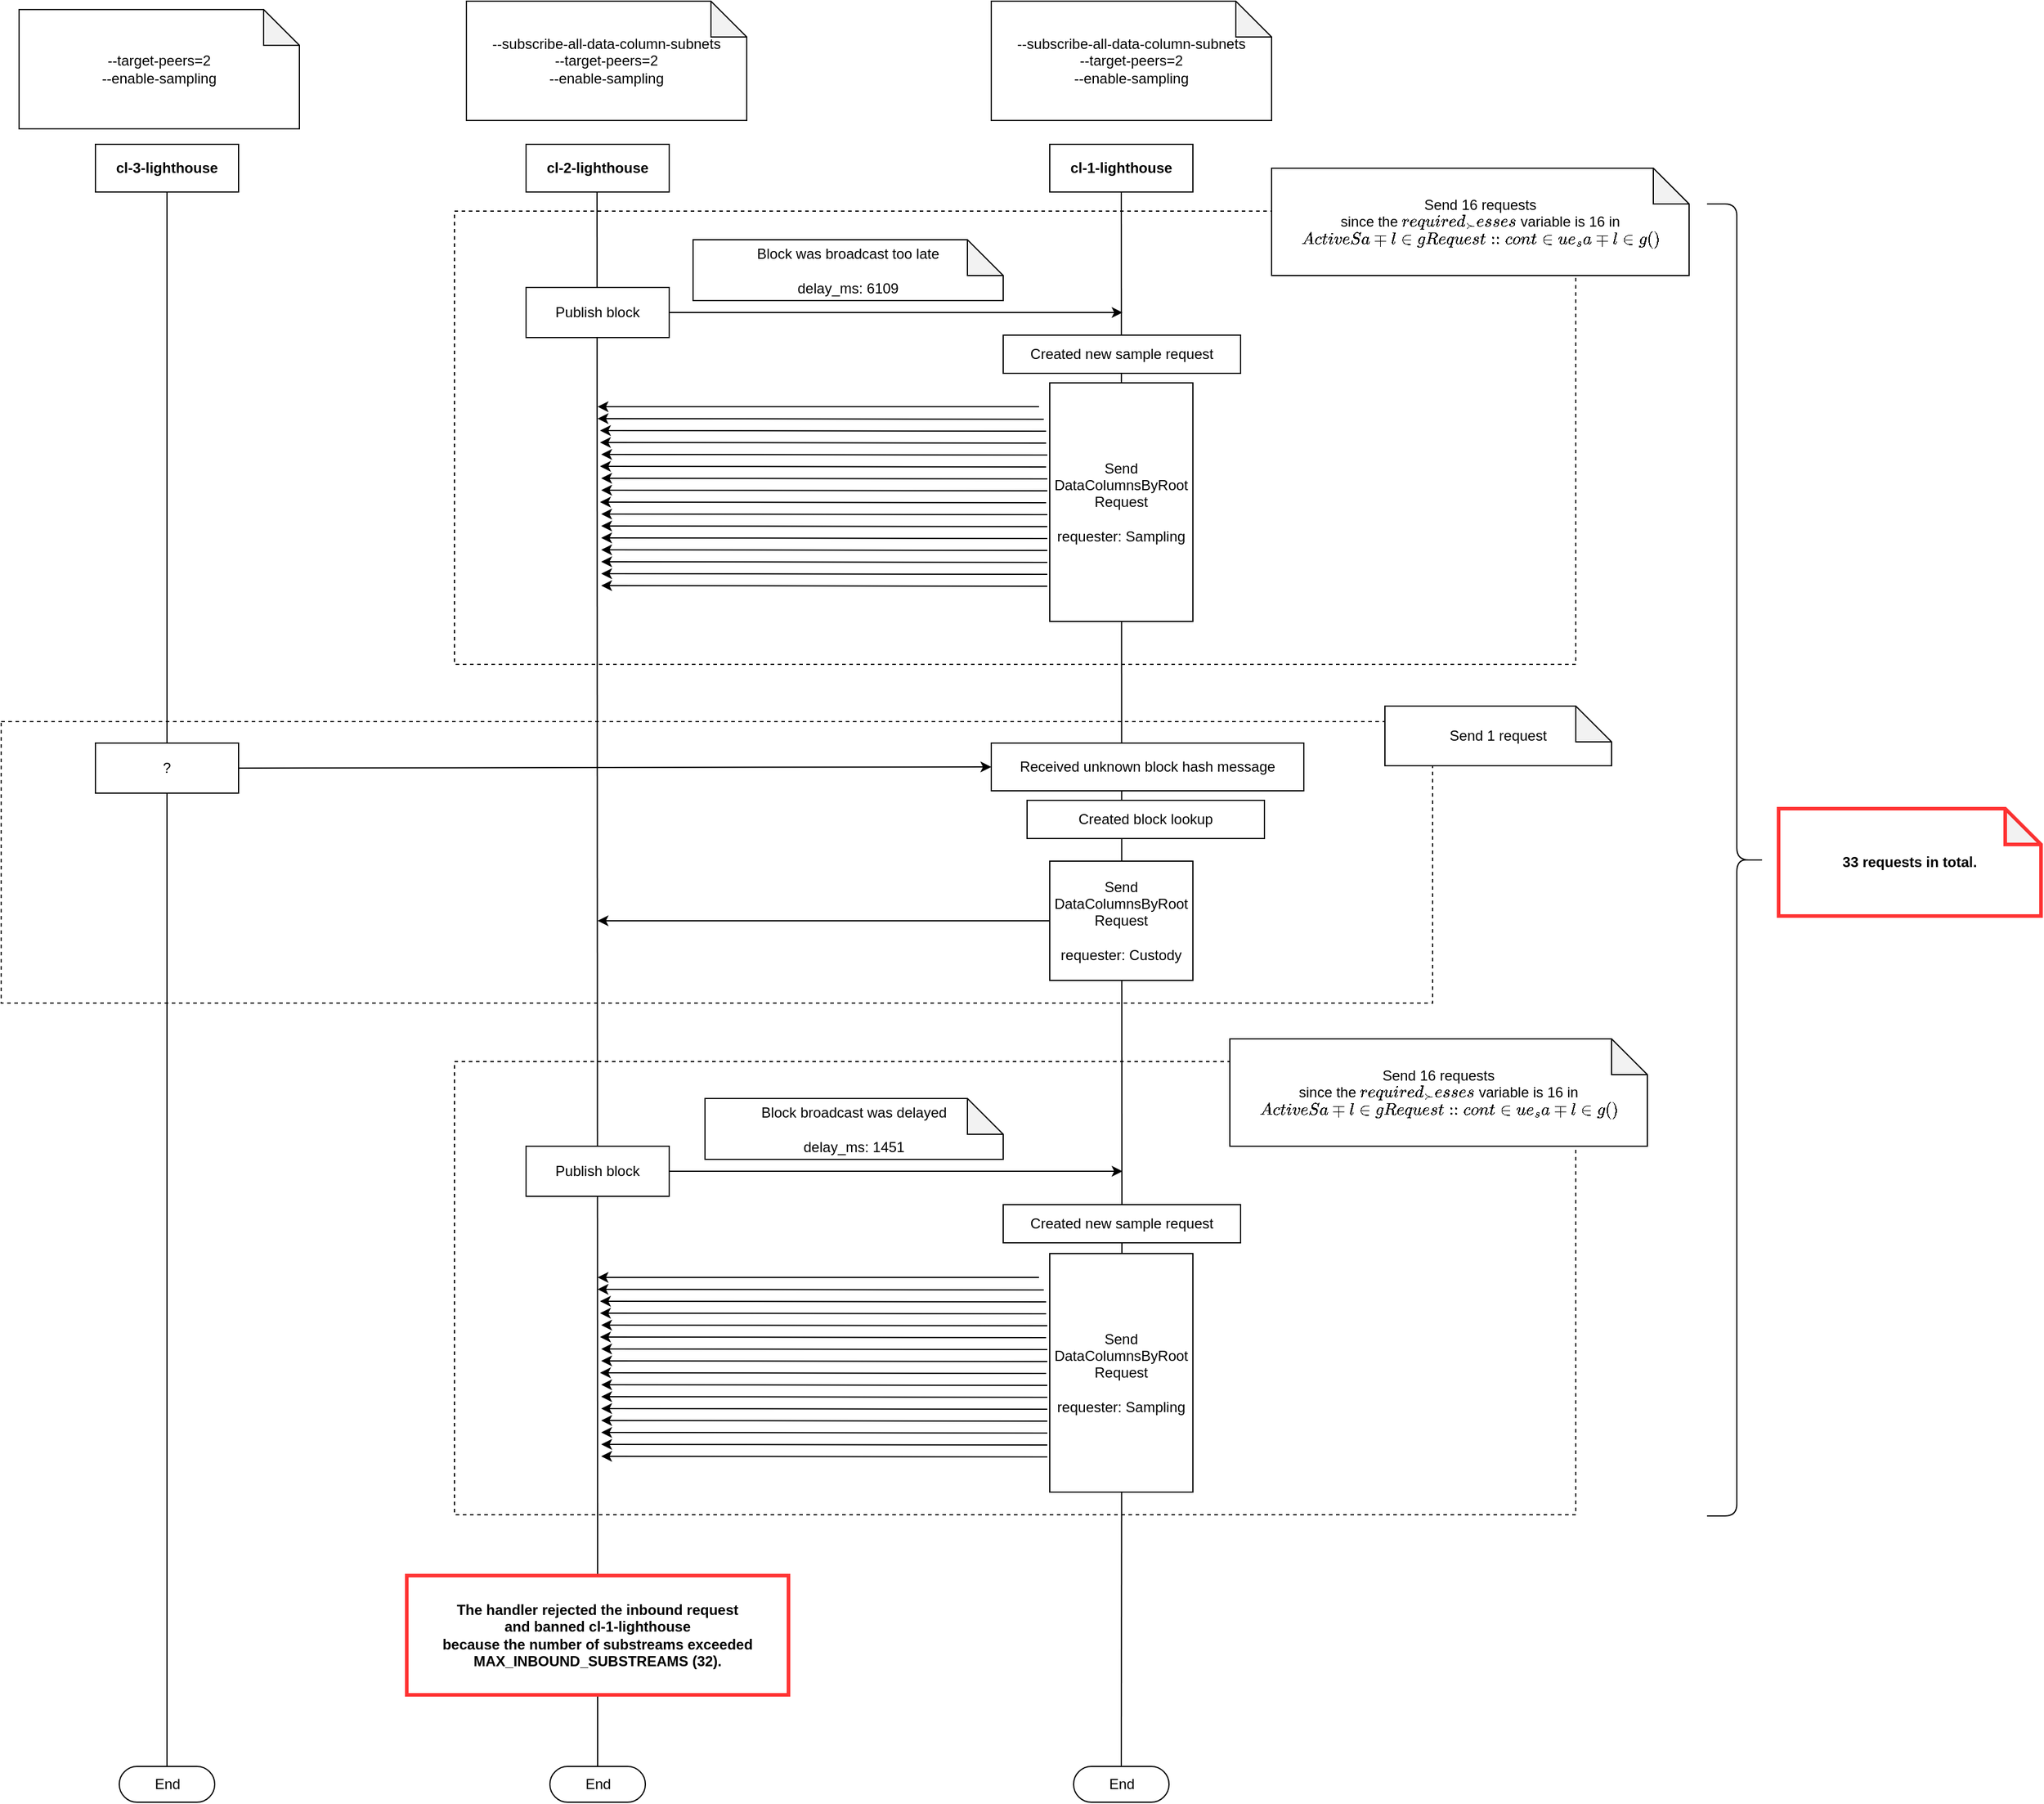 <mxfile>
    <diagram id="T8pmpTCMuDaPm9wjzUCa" name="Page-1">
        <mxGraphModel dx="2443" dy="1612" grid="0" gridSize="10" guides="1" tooltips="1" connect="1" arrows="1" fold="1" page="0" pageScale="1" pageWidth="827" pageHeight="1169" background="none" math="0" shadow="0">
            <root>
                <mxCell id="0"/>
                <mxCell id="1" parent="0"/>
                <mxCell id="287" value="" style="rounded=0;whiteSpace=wrap;html=1;dashed=1;fillColor=none;" vertex="1" parent="1">
                    <mxGeometry x="40" y="764" width="1200" height="236" as="geometry"/>
                </mxCell>
                <mxCell id="286" value="" style="rounded=0;whiteSpace=wrap;html=1;dashed=1;fillColor=none;" vertex="1" parent="1">
                    <mxGeometry x="420" y="1049" width="940" height="380" as="geometry"/>
                </mxCell>
                <mxCell id="284" value="" style="rounded=0;whiteSpace=wrap;html=1;dashed=1;fillColor=none;" vertex="1" parent="1">
                    <mxGeometry x="420" y="336" width="940" height="380" as="geometry"/>
                </mxCell>
                <mxCell id="147" value="cl-1-lighthouse" style="rounded=0;whiteSpace=wrap;html=1;fontStyle=1" parent="1" vertex="1">
                    <mxGeometry x="919" y="280" width="120" height="40" as="geometry"/>
                </mxCell>
                <mxCell id="148" value="cl-2-lighthouse" style="rounded=0;whiteSpace=wrap;html=1;fontStyle=1" parent="1" vertex="1">
                    <mxGeometry x="480" y="280" width="120" height="40" as="geometry"/>
                </mxCell>
                <mxCell id="149" value="" style="endArrow=none;html=1;entryX=0.5;entryY=1;entryDx=0;entryDy=0;exitX=0.5;exitY=0.5;exitDx=0;exitDy=-15;exitPerimeter=0;startArrow=none;" parent="1" source="290" target="147" edge="1">
                    <mxGeometry width="50" height="50" relative="1" as="geometry">
                        <mxPoint x="992.5" y="710" as="sourcePoint"/>
                        <mxPoint x="1042.5" y="420" as="targetPoint"/>
                    </mxGeometry>
                </mxCell>
                <mxCell id="150" value="" style="endArrow=none;html=1;entryX=0.5;entryY=1;entryDx=0;entryDy=0;exitX=0.5;exitY=0.5;exitDx=0;exitDy=-15;exitPerimeter=0;startArrow=none;" parent="1" source="280" edge="1">
                    <mxGeometry width="50" height="50" relative="1" as="geometry">
                        <mxPoint x="540" y="720" as="sourcePoint"/>
                        <mxPoint x="539.5" y="320" as="targetPoint"/>
                    </mxGeometry>
                </mxCell>
                <mxCell id="172" value="--subscribe-all-data-column-subnets&lt;br&gt;--target-peers=2&lt;br&gt;--enable-sampling" style="shape=note;whiteSpace=wrap;html=1;backgroundOutline=1;darkOpacity=0.05;" parent="1" vertex="1">
                    <mxGeometry x="870" y="160" width="235" height="100" as="geometry"/>
                </mxCell>
                <mxCell id="192" value="End" style="html=1;dashed=0;whitespace=wrap;shape=mxgraph.dfd.start" parent="1" vertex="1">
                    <mxGeometry x="939" y="1640" width="80" height="30" as="geometry"/>
                </mxCell>
                <mxCell id="193" value="End" style="html=1;dashed=0;whitespace=wrap;shape=mxgraph.dfd.start" parent="1" vertex="1">
                    <mxGeometry x="500" y="1640" width="80" height="30" as="geometry"/>
                </mxCell>
                <mxCell id="198" value="--subscribe-all-data-column-subnets&lt;br&gt;--target-peers=2&lt;br&gt;--enable-sampling" style="shape=note;whiteSpace=wrap;html=1;backgroundOutline=1;darkOpacity=0.05;" parent="1" vertex="1">
                    <mxGeometry x="430" y="160" width="235" height="100" as="geometry"/>
                </mxCell>
                <mxCell id="210" value="cl-3-lighthouse" style="rounded=0;whiteSpace=wrap;html=1;fontStyle=1" vertex="1" parent="1">
                    <mxGeometry x="119" y="280" width="120" height="40" as="geometry"/>
                </mxCell>
                <mxCell id="211" value="--target-peers=2&lt;br&gt;--enable-sampling" style="shape=note;whiteSpace=wrap;html=1;backgroundOutline=1;darkOpacity=0.05;" vertex="1" parent="1">
                    <mxGeometry x="55" y="167" width="235" height="100" as="geometry"/>
                </mxCell>
                <mxCell id="212" value="Publish block" style="rounded=0;whiteSpace=wrap;html=1;fontStyle=0" vertex="1" parent="1">
                    <mxGeometry x="480" y="400" width="120" height="42" as="geometry"/>
                </mxCell>
                <mxCell id="213" value="" style="endArrow=classic;html=1;exitX=1;exitY=0.5;exitDx=0;exitDy=0;" edge="1" parent="1" source="212">
                    <mxGeometry width="50" height="50" relative="1" as="geometry">
                        <mxPoint x="680" y="510" as="sourcePoint"/>
                        <mxPoint x="980" y="421" as="targetPoint"/>
                    </mxGeometry>
                </mxCell>
                <mxCell id="214" value="Block was broadcast too late&lt;br&gt;&lt;br&gt;delay_ms: 6109" style="shape=note;whiteSpace=wrap;html=1;backgroundOutline=1;darkOpacity=0.05;" vertex="1" parent="1">
                    <mxGeometry x="620" y="360" width="260" height="51" as="geometry"/>
                </mxCell>
                <mxCell id="215" value="Send DataColumnsByRoot Request&lt;br&gt;&lt;br&gt;requester: Sampling" style="rounded=0;whiteSpace=wrap;html=1;fontStyle=0" vertex="1" parent="1">
                    <mxGeometry x="919" y="480" width="120" height="200" as="geometry"/>
                </mxCell>
                <mxCell id="216" value="" style="endArrow=classic;html=1;" edge="1" parent="1">
                    <mxGeometry width="50" height="50" relative="1" as="geometry">
                        <mxPoint x="910" y="500" as="sourcePoint"/>
                        <mxPoint x="540" y="500" as="targetPoint"/>
                    </mxGeometry>
                </mxCell>
                <mxCell id="217" value="" style="endArrow=classic;html=1;exitX=-0.042;exitY=0.128;exitDx=0;exitDy=0;exitPerimeter=0;" edge="1" parent="1">
                    <mxGeometry width="50" height="50" relative="1" as="geometry">
                        <mxPoint x="913.96" y="510.48" as="sourcePoint"/>
                        <mxPoint x="540" y="510" as="targetPoint"/>
                    </mxGeometry>
                </mxCell>
                <mxCell id="218" value="" style="endArrow=classic;html=1;exitX=-0.042;exitY=0.128;exitDx=0;exitDy=0;exitPerimeter=0;" edge="1" parent="1">
                    <mxGeometry width="50" height="50" relative="1" as="geometry">
                        <mxPoint x="915.96" y="520.48" as="sourcePoint"/>
                        <mxPoint x="542" y="520" as="targetPoint"/>
                    </mxGeometry>
                </mxCell>
                <mxCell id="219" value="" style="endArrow=classic;html=1;exitX=-0.042;exitY=0.128;exitDx=0;exitDy=0;exitPerimeter=0;" edge="1" parent="1">
                    <mxGeometry width="50" height="50" relative="1" as="geometry">
                        <mxPoint x="915.96" y="530.48" as="sourcePoint"/>
                        <mxPoint x="542" y="530" as="targetPoint"/>
                    </mxGeometry>
                </mxCell>
                <mxCell id="220" value="" style="endArrow=classic;html=1;exitX=-0.042;exitY=0.128;exitDx=0;exitDy=0;exitPerimeter=0;" edge="1" parent="1">
                    <mxGeometry width="50" height="50" relative="1" as="geometry">
                        <mxPoint x="916.96" y="540.48" as="sourcePoint"/>
                        <mxPoint x="543" y="540" as="targetPoint"/>
                    </mxGeometry>
                </mxCell>
                <mxCell id="221" value="" style="endArrow=classic;html=1;exitX=-0.042;exitY=0.128;exitDx=0;exitDy=0;exitPerimeter=0;" edge="1" parent="1">
                    <mxGeometry width="50" height="50" relative="1" as="geometry">
                        <mxPoint x="915.96" y="550.48" as="sourcePoint"/>
                        <mxPoint x="542" y="550" as="targetPoint"/>
                    </mxGeometry>
                </mxCell>
                <mxCell id="222" value="" style="endArrow=classic;html=1;exitX=-0.042;exitY=0.128;exitDx=0;exitDy=0;exitPerimeter=0;" edge="1" parent="1">
                    <mxGeometry width="50" height="50" relative="1" as="geometry">
                        <mxPoint x="916.96" y="560.48" as="sourcePoint"/>
                        <mxPoint x="543" y="560" as="targetPoint"/>
                    </mxGeometry>
                </mxCell>
                <mxCell id="223" value="" style="endArrow=classic;html=1;exitX=-0.042;exitY=0.128;exitDx=0;exitDy=0;exitPerimeter=0;" edge="1" parent="1">
                    <mxGeometry width="50" height="50" relative="1" as="geometry">
                        <mxPoint x="916.96" y="570.48" as="sourcePoint"/>
                        <mxPoint x="543" y="570" as="targetPoint"/>
                    </mxGeometry>
                </mxCell>
                <mxCell id="224" value="" style="endArrow=classic;html=1;exitX=-0.042;exitY=0.128;exitDx=0;exitDy=0;exitPerimeter=0;" edge="1" parent="1">
                    <mxGeometry width="50" height="50" relative="1" as="geometry">
                        <mxPoint x="915.96" y="580.48" as="sourcePoint"/>
                        <mxPoint x="542" y="580" as="targetPoint"/>
                    </mxGeometry>
                </mxCell>
                <mxCell id="225" value="" style="endArrow=classic;html=1;exitX=-0.042;exitY=0.128;exitDx=0;exitDy=0;exitPerimeter=0;" edge="1" parent="1">
                    <mxGeometry width="50" height="50" relative="1" as="geometry">
                        <mxPoint x="916.96" y="590.48" as="sourcePoint"/>
                        <mxPoint x="543" y="590" as="targetPoint"/>
                    </mxGeometry>
                </mxCell>
                <mxCell id="226" value="" style="endArrow=classic;html=1;exitX=-0.042;exitY=0.128;exitDx=0;exitDy=0;exitPerimeter=0;" edge="1" parent="1">
                    <mxGeometry width="50" height="50" relative="1" as="geometry">
                        <mxPoint x="916.96" y="600.48" as="sourcePoint"/>
                        <mxPoint x="543" y="600" as="targetPoint"/>
                    </mxGeometry>
                </mxCell>
                <mxCell id="227" value="" style="endArrow=classic;html=1;exitX=-0.042;exitY=0.128;exitDx=0;exitDy=0;exitPerimeter=0;" edge="1" parent="1">
                    <mxGeometry width="50" height="50" relative="1" as="geometry">
                        <mxPoint x="916.96" y="610.48" as="sourcePoint"/>
                        <mxPoint x="543" y="610" as="targetPoint"/>
                    </mxGeometry>
                </mxCell>
                <mxCell id="228" value="" style="endArrow=classic;html=1;exitX=-0.042;exitY=0.128;exitDx=0;exitDy=0;exitPerimeter=0;" edge="1" parent="1">
                    <mxGeometry width="50" height="50" relative="1" as="geometry">
                        <mxPoint x="916.96" y="620.48" as="sourcePoint"/>
                        <mxPoint x="543" y="620" as="targetPoint"/>
                    </mxGeometry>
                </mxCell>
                <mxCell id="229" value="" style="endArrow=classic;html=1;exitX=-0.042;exitY=0.128;exitDx=0;exitDy=0;exitPerimeter=0;" edge="1" parent="1">
                    <mxGeometry width="50" height="50" relative="1" as="geometry">
                        <mxPoint x="916.96" y="630.48" as="sourcePoint"/>
                        <mxPoint x="543" y="630" as="targetPoint"/>
                    </mxGeometry>
                </mxCell>
                <mxCell id="230" value="" style="endArrow=classic;html=1;exitX=-0.042;exitY=0.128;exitDx=0;exitDy=0;exitPerimeter=0;" edge="1" parent="1">
                    <mxGeometry width="50" height="50" relative="1" as="geometry">
                        <mxPoint x="916.96" y="640.48" as="sourcePoint"/>
                        <mxPoint x="543" y="640" as="targetPoint"/>
                    </mxGeometry>
                </mxCell>
                <mxCell id="231" value="" style="endArrow=classic;html=1;exitX=-0.042;exitY=0.128;exitDx=0;exitDy=0;exitPerimeter=0;" edge="1" parent="1">
                    <mxGeometry width="50" height="50" relative="1" as="geometry">
                        <mxPoint x="916.96" y="650.48" as="sourcePoint"/>
                        <mxPoint x="543" y="650" as="targetPoint"/>
                    </mxGeometry>
                </mxCell>
                <mxCell id="232" value="Send 16 requests&lt;br&gt;since the `required_successes` variable is 16 in `ActiveSamplingRequest::continue_sampling()`" style="shape=note;whiteSpace=wrap;html=1;backgroundOutline=1;darkOpacity=0.05;" vertex="1" parent="1">
                    <mxGeometry x="1105" y="300" width="350" height="90" as="geometry"/>
                </mxCell>
                <mxCell id="233" value="" style="endArrow=none;html=1;entryX=0.5;entryY=1;entryDx=0;entryDy=0;startArrow=none;" edge="1" parent="1" source="234" target="210">
                    <mxGeometry width="50" height="50" relative="1" as="geometry">
                        <mxPoint x="180" y="960" as="sourcePoint"/>
                        <mxPoint x="549.5" y="330" as="targetPoint"/>
                    </mxGeometry>
                </mxCell>
                <mxCell id="235" value="" style="endArrow=none;html=1;entryX=0.5;entryY=1;entryDx=0;entryDy=0;" edge="1" parent="1" target="234">
                    <mxGeometry width="50" height="50" relative="1" as="geometry">
                        <mxPoint x="179" y="1640" as="sourcePoint"/>
                        <mxPoint x="179" y="361" as="targetPoint"/>
                    </mxGeometry>
                </mxCell>
                <mxCell id="234" value="?" style="rounded=0;whiteSpace=wrap;html=1;fontStyle=0" vertex="1" parent="1">
                    <mxGeometry x="119" y="782" width="120" height="42" as="geometry"/>
                </mxCell>
                <mxCell id="236" value="" style="endArrow=classic;html=1;exitX=1;exitY=0.5;exitDx=0;exitDy=0;entryX=0;entryY=0.5;entryDx=0;entryDy=0;" edge="1" parent="1" source="234" target="240">
                    <mxGeometry width="50" height="50" relative="1" as="geometry">
                        <mxPoint x="610" y="493" as="sourcePoint"/>
                        <mxPoint x="830" y="802" as="targetPoint"/>
                    </mxGeometry>
                </mxCell>
                <mxCell id="237" value="Send DataColumnsByRoot Request&lt;br&gt;&lt;br&gt;requester: Custody" style="rounded=0;whiteSpace=wrap;html=1;fontStyle=0" vertex="1" parent="1">
                    <mxGeometry x="919" y="881" width="120" height="100" as="geometry"/>
                </mxCell>
                <mxCell id="238" value="" style="endArrow=classic;html=1;exitX=0;exitY=0.5;exitDx=0;exitDy=0;" edge="1" parent="1" source="237">
                    <mxGeometry width="50" height="50" relative="1" as="geometry">
                        <mxPoint x="920" y="631" as="sourcePoint"/>
                        <mxPoint x="540" y="931" as="targetPoint"/>
                    </mxGeometry>
                </mxCell>
                <mxCell id="240" value="Received unknown block hash message" style="rounded=0;whiteSpace=wrap;html=1;fontStyle=0" vertex="1" parent="1">
                    <mxGeometry x="870" y="782" width="262" height="40" as="geometry"/>
                </mxCell>
                <mxCell id="259" value="Publish block" style="rounded=0;whiteSpace=wrap;html=1;fontStyle=0" vertex="1" parent="1">
                    <mxGeometry x="480" y="1120" width="120" height="42" as="geometry"/>
                </mxCell>
                <mxCell id="260" value="" style="endArrow=classic;html=1;exitX=1;exitY=0.5;exitDx=0;exitDy=0;" edge="1" parent="1" source="259">
                    <mxGeometry width="50" height="50" relative="1" as="geometry">
                        <mxPoint x="680" y="1230" as="sourcePoint"/>
                        <mxPoint x="980" y="1141" as="targetPoint"/>
                    </mxGeometry>
                </mxCell>
                <mxCell id="261" value="Block broadcast was delayed&lt;br&gt;&lt;br&gt;delay_ms: 1451" style="shape=note;whiteSpace=wrap;html=1;backgroundOutline=1;darkOpacity=0.05;" vertex="1" parent="1">
                    <mxGeometry x="630" y="1080" width="250" height="51" as="geometry"/>
                </mxCell>
                <mxCell id="263" value="" style="endArrow=classic;html=1;" edge="1" parent="1">
                    <mxGeometry width="50" height="50" relative="1" as="geometry">
                        <mxPoint x="910" y="1230" as="sourcePoint"/>
                        <mxPoint x="540" y="1230" as="targetPoint"/>
                    </mxGeometry>
                </mxCell>
                <mxCell id="264" value="" style="endArrow=classic;html=1;exitX=-0.042;exitY=0.128;exitDx=0;exitDy=0;exitPerimeter=0;" edge="1" parent="1">
                    <mxGeometry width="50" height="50" relative="1" as="geometry">
                        <mxPoint x="913.96" y="1240.48" as="sourcePoint"/>
                        <mxPoint x="540" y="1240" as="targetPoint"/>
                    </mxGeometry>
                </mxCell>
                <mxCell id="265" value="" style="endArrow=classic;html=1;exitX=-0.042;exitY=0.128;exitDx=0;exitDy=0;exitPerimeter=0;" edge="1" parent="1">
                    <mxGeometry width="50" height="50" relative="1" as="geometry">
                        <mxPoint x="915.96" y="1250.48" as="sourcePoint"/>
                        <mxPoint x="542" y="1250" as="targetPoint"/>
                    </mxGeometry>
                </mxCell>
                <mxCell id="266" value="" style="endArrow=classic;html=1;exitX=-0.042;exitY=0.128;exitDx=0;exitDy=0;exitPerimeter=0;" edge="1" parent="1">
                    <mxGeometry width="50" height="50" relative="1" as="geometry">
                        <mxPoint x="915.96" y="1260.48" as="sourcePoint"/>
                        <mxPoint x="542" y="1260" as="targetPoint"/>
                    </mxGeometry>
                </mxCell>
                <mxCell id="267" value="" style="endArrow=classic;html=1;exitX=-0.042;exitY=0.128;exitDx=0;exitDy=0;exitPerimeter=0;" edge="1" parent="1">
                    <mxGeometry width="50" height="50" relative="1" as="geometry">
                        <mxPoint x="916.96" y="1270.48" as="sourcePoint"/>
                        <mxPoint x="543" y="1270" as="targetPoint"/>
                    </mxGeometry>
                </mxCell>
                <mxCell id="268" value="" style="endArrow=classic;html=1;exitX=-0.042;exitY=0.128;exitDx=0;exitDy=0;exitPerimeter=0;" edge="1" parent="1">
                    <mxGeometry width="50" height="50" relative="1" as="geometry">
                        <mxPoint x="915.96" y="1280.48" as="sourcePoint"/>
                        <mxPoint x="542" y="1280" as="targetPoint"/>
                    </mxGeometry>
                </mxCell>
                <mxCell id="269" value="" style="endArrow=classic;html=1;exitX=-0.042;exitY=0.128;exitDx=0;exitDy=0;exitPerimeter=0;" edge="1" parent="1">
                    <mxGeometry width="50" height="50" relative="1" as="geometry">
                        <mxPoint x="916.96" y="1290.48" as="sourcePoint"/>
                        <mxPoint x="543" y="1290" as="targetPoint"/>
                    </mxGeometry>
                </mxCell>
                <mxCell id="270" value="" style="endArrow=classic;html=1;exitX=-0.042;exitY=0.128;exitDx=0;exitDy=0;exitPerimeter=0;" edge="1" parent="1">
                    <mxGeometry width="50" height="50" relative="1" as="geometry">
                        <mxPoint x="916.96" y="1300.48" as="sourcePoint"/>
                        <mxPoint x="543" y="1300" as="targetPoint"/>
                    </mxGeometry>
                </mxCell>
                <mxCell id="271" value="" style="endArrow=classic;html=1;exitX=-0.042;exitY=0.128;exitDx=0;exitDy=0;exitPerimeter=0;" edge="1" parent="1">
                    <mxGeometry width="50" height="50" relative="1" as="geometry">
                        <mxPoint x="915.96" y="1310.48" as="sourcePoint"/>
                        <mxPoint x="542" y="1310" as="targetPoint"/>
                    </mxGeometry>
                </mxCell>
                <mxCell id="272" value="" style="endArrow=classic;html=1;exitX=-0.042;exitY=0.128;exitDx=0;exitDy=0;exitPerimeter=0;" edge="1" parent="1">
                    <mxGeometry width="50" height="50" relative="1" as="geometry">
                        <mxPoint x="916.96" y="1320.48" as="sourcePoint"/>
                        <mxPoint x="543" y="1320" as="targetPoint"/>
                    </mxGeometry>
                </mxCell>
                <mxCell id="273" value="" style="endArrow=classic;html=1;exitX=-0.042;exitY=0.128;exitDx=0;exitDy=0;exitPerimeter=0;" edge="1" parent="1">
                    <mxGeometry width="50" height="50" relative="1" as="geometry">
                        <mxPoint x="916.96" y="1330.48" as="sourcePoint"/>
                        <mxPoint x="543" y="1330" as="targetPoint"/>
                    </mxGeometry>
                </mxCell>
                <mxCell id="274" value="" style="endArrow=classic;html=1;exitX=-0.042;exitY=0.128;exitDx=0;exitDy=0;exitPerimeter=0;" edge="1" parent="1">
                    <mxGeometry width="50" height="50" relative="1" as="geometry">
                        <mxPoint x="916.96" y="1340.48" as="sourcePoint"/>
                        <mxPoint x="543" y="1340" as="targetPoint"/>
                    </mxGeometry>
                </mxCell>
                <mxCell id="275" value="" style="endArrow=classic;html=1;exitX=-0.042;exitY=0.128;exitDx=0;exitDy=0;exitPerimeter=0;" edge="1" parent="1">
                    <mxGeometry width="50" height="50" relative="1" as="geometry">
                        <mxPoint x="916.96" y="1350.48" as="sourcePoint"/>
                        <mxPoint x="543" y="1350" as="targetPoint"/>
                    </mxGeometry>
                </mxCell>
                <mxCell id="276" value="" style="endArrow=classic;html=1;exitX=-0.042;exitY=0.128;exitDx=0;exitDy=0;exitPerimeter=0;" edge="1" parent="1">
                    <mxGeometry width="50" height="50" relative="1" as="geometry">
                        <mxPoint x="916.96" y="1360.48" as="sourcePoint"/>
                        <mxPoint x="543" y="1360" as="targetPoint"/>
                    </mxGeometry>
                </mxCell>
                <mxCell id="277" value="" style="endArrow=classic;html=1;exitX=-0.042;exitY=0.128;exitDx=0;exitDy=0;exitPerimeter=0;" edge="1" parent="1">
                    <mxGeometry width="50" height="50" relative="1" as="geometry">
                        <mxPoint x="916.96" y="1370.48" as="sourcePoint"/>
                        <mxPoint x="543" y="1370" as="targetPoint"/>
                    </mxGeometry>
                </mxCell>
                <mxCell id="278" value="" style="endArrow=classic;html=1;exitX=-0.042;exitY=0.128;exitDx=0;exitDy=0;exitPerimeter=0;" edge="1" parent="1">
                    <mxGeometry width="50" height="50" relative="1" as="geometry">
                        <mxPoint x="916.96" y="1380.48" as="sourcePoint"/>
                        <mxPoint x="543" y="1380" as="targetPoint"/>
                    </mxGeometry>
                </mxCell>
                <mxCell id="279" value="Send 16 requests&lt;br&gt;since the `required_successes` variable is 16 in `ActiveSamplingRequest::continue_sampling()`" style="shape=note;whiteSpace=wrap;html=1;backgroundOutline=1;darkOpacity=0.05;" vertex="1" parent="1">
                    <mxGeometry x="1070" y="1030" width="350" height="90" as="geometry"/>
                </mxCell>
                <mxCell id="281" value="" style="endArrow=none;html=1;entryX=0.5;entryY=1;entryDx=0;entryDy=0;exitX=0.5;exitY=0.5;exitDx=0;exitDy=-15;exitPerimeter=0;" edge="1" parent="1" source="193" target="280">
                    <mxGeometry width="50" height="50" relative="1" as="geometry">
                        <mxPoint x="540" y="1580" as="sourcePoint"/>
                        <mxPoint x="539.5" y="500" as="targetPoint"/>
                    </mxGeometry>
                </mxCell>
                <mxCell id="280" value="The handler rejected the inbound request &lt;br&gt;and banned cl-1-lighthouse &lt;br&gt;because the number of substreams exceeded MAX_INBOUND_SUBSTREAMS (32)." style="rounded=0;whiteSpace=wrap;html=1;fontStyle=1;strokeWidth=3;strokeColor=#FF3333;" vertex="1" parent="1">
                    <mxGeometry x="380" y="1480" width="320" height="100" as="geometry"/>
                </mxCell>
                <mxCell id="282" value="" style="shape=curlyBracket;whiteSpace=wrap;html=1;rounded=1;flipH=1;labelPosition=right;verticalLabelPosition=middle;align=left;verticalAlign=middle;" vertex="1" parent="1">
                    <mxGeometry x="1470" y="330" width="50" height="1100" as="geometry"/>
                </mxCell>
                <mxCell id="283" value="33 requests in total." style="shape=note;whiteSpace=wrap;html=1;backgroundOutline=1;darkOpacity=0.05;fontStyle=1;strokeWidth=3;strokeColor=#FF3333;" vertex="1" parent="1">
                    <mxGeometry x="1530" y="837" width="220" height="90" as="geometry"/>
                </mxCell>
                <mxCell id="288" value="Send 1 request" style="shape=note;whiteSpace=wrap;html=1;backgroundOutline=1;darkOpacity=0.05;" vertex="1" parent="1">
                    <mxGeometry x="1200" y="751" width="190" height="50" as="geometry"/>
                </mxCell>
                <mxCell id="292" value="" style="endArrow=none;html=1;entryX=0.5;entryY=1;entryDx=0;entryDy=0;exitX=0.5;exitY=0.5;exitDx=0;exitDy=-15;exitPerimeter=0;" edge="1" parent="1" source="192" target="290">
                    <mxGeometry width="50" height="50" relative="1" as="geometry">
                        <mxPoint x="979" y="1580" as="sourcePoint"/>
                        <mxPoint x="979" y="359" as="targetPoint"/>
                    </mxGeometry>
                </mxCell>
                <mxCell id="290" value="Created new sample request" style="rounded=0;whiteSpace=wrap;html=1;fontStyle=0" vertex="1" parent="1">
                    <mxGeometry x="880" y="1169" width="199" height="32" as="geometry"/>
                </mxCell>
                <mxCell id="262" value="Send DataColumnsByRoot Request&lt;br&gt;&lt;br&gt;requester: Sampling" style="rounded=0;whiteSpace=wrap;html=1;fontStyle=0" vertex="1" parent="1">
                    <mxGeometry x="919" y="1210" width="120" height="200" as="geometry"/>
                </mxCell>
                <mxCell id="293" value="Created new sample request" style="rounded=0;whiteSpace=wrap;html=1;fontStyle=0" vertex="1" parent="1">
                    <mxGeometry x="880" y="440" width="199" height="32" as="geometry"/>
                </mxCell>
                <mxCell id="294" value="Created block lookup" style="rounded=0;whiteSpace=wrap;html=1;fontStyle=0" vertex="1" parent="1">
                    <mxGeometry x="900" y="830" width="199" height="32" as="geometry"/>
                </mxCell>
                <mxCell id="295" value="End" style="html=1;dashed=0;whitespace=wrap;shape=mxgraph.dfd.start" vertex="1" parent="1">
                    <mxGeometry x="139" y="1640" width="80" height="30" as="geometry"/>
                </mxCell>
            </root>
        </mxGraphModel>
    </diagram>
</mxfile>